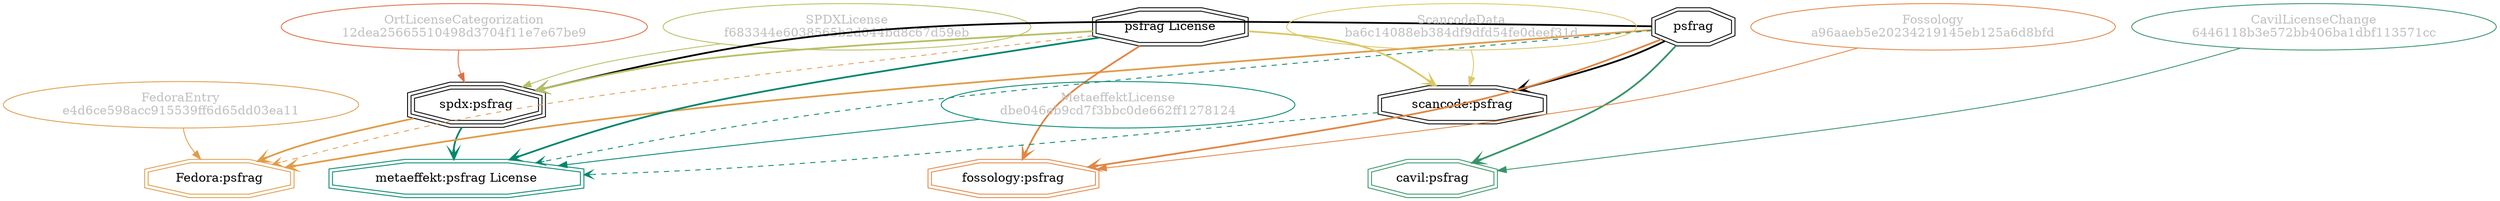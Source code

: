 strict digraph {
    node [shape=box];
    graph [splines=curved];
    4728 [label="SPDXLicense\nf683344e6038565b2d044bd8c67d59eb"
         ,fontcolor=gray
         ,color="#b8bf62"
         ,fillcolor="beige;1"
         ,shape=ellipse];
    4729 [label="spdx:psfrag"
         ,shape=tripleoctagon];
    4730 [label=psfrag
         ,shape=doubleoctagon];
    4731 [label="psfrag License"
         ,shape=doubleoctagon];
    8595 [label="FedoraEntry\ne4d6ce598acc915539ff6d65dd03ea11"
         ,fontcolor=gray
         ,color="#e09d4b"
         ,fillcolor="beige;1"
         ,shape=ellipse];
    8596 [label="Fedora:psfrag"
         ,color="#e09d4b"
         ,shape=doubleoctagon];
    22483 [label="ScancodeData\nba6c14088eb384df9dfd54fe0deef31d"
          ,fontcolor=gray
          ,color="#dac767"
          ,fillcolor="beige;1"
          ,shape=ellipse];
    22484 [label="scancode:psfrag"
          ,shape=doubleoctagon];
    28057 [label="Fossology\na96aaeb5e20234219145eb125a6d8bfd"
          ,fontcolor=gray
          ,color="#e18745"
          ,fillcolor="beige;1"
          ,shape=ellipse];
    28058 [label="fossology:psfrag"
          ,color="#e18745"
          ,shape=doubleoctagon];
    35309 [label="OrtLicenseCategorization\n12dea25665510498d3704f11e7e67be9"
          ,fontcolor=gray
          ,color="#e06f45"
          ,fillcolor="beige;1"
          ,shape=ellipse];
    37414 [label="CavilLicenseChange\n6446118b3e572bb406ba1dbf113571cc"
          ,fontcolor=gray
          ,color="#379469"
          ,fillcolor="beige;1"
          ,shape=ellipse];
    37415 [label="cavil:psfrag"
          ,color="#379469"
          ,shape=doubleoctagon];
    47038 [label="MetaeffektLicense\ndbe046eb9cd7f3bbc0de662ff1278124"
          ,fontcolor=gray
          ,color="#00876c"
          ,fillcolor="beige;1"
          ,shape=ellipse];
    47039 [label="metaeffekt:psfrag License"
          ,color="#00876c"
          ,shape=doubleoctagon];
    4728 -> 4729 [weight=0.5
                 ,color="#b8bf62"];
    4729 -> 8596 [style=bold
                 ,arrowhead=vee
                 ,weight=0.7
                 ,color="#e09d4b"];
    4729 -> 47039 [style=bold
                  ,arrowhead=vee
                  ,weight=0.7
                  ,color="#00876c"];
    4730 -> 4729 [style=bold
                 ,arrowhead=vee
                 ,weight=0.7];
    4730 -> 8596 [style=bold
                 ,arrowhead=vee
                 ,weight=0.7
                 ,color="#e09d4b"];
    4730 -> 8596 [style=bold
                 ,arrowhead=vee
                 ,weight=0.7
                 ,color="#e09d4b"];
    4730 -> 22484 [style=bold
                  ,arrowhead=vee
                  ,weight=0.7];
    4730 -> 28058 [style=bold
                  ,arrowhead=vee
                  ,weight=0.7
                  ,color="#e18745"];
    4730 -> 37415 [style=bold
                  ,arrowhead=vee
                  ,weight=0.7
                  ,color="#379469"];
    4730 -> 37415 [style=bold
                  ,arrowhead=vee
                  ,weight=0.7
                  ,color="#379469"];
    4730 -> 47039 [style=dashed
                  ,arrowhead=vee
                  ,weight=0.5
                  ,color="#00876c"];
    4731 -> 4729 [style=bold
                 ,arrowhead=vee
                 ,weight=0.7
                 ,color="#b8bf62"];
    4731 -> 8596 [style=dashed
                 ,arrowhead=vee
                 ,weight=0.5
                 ,color="#e09d4b"];
    4731 -> 22484 [style=bold
                  ,arrowhead=vee
                  ,weight=0.7
                  ,color="#dac767"];
    4731 -> 28058 [style=bold
                  ,arrowhead=vee
                  ,weight=0.7
                  ,color="#e18745"];
    4731 -> 47039 [style=bold
                  ,arrowhead=vee
                  ,weight=0.7
                  ,color="#00876c"];
    4731 -> 47039 [style=bold
                  ,arrowhead=vee
                  ,weight=0.7
                  ,color="#00876c"];
    8595 -> 8596 [weight=0.5
                 ,color="#e09d4b"];
    22483 -> 22484 [weight=0.5
                   ,color="#dac767"];
    22484 -> 47039 [style=dashed
                   ,arrowhead=vee
                   ,weight=0.5
                   ,color="#00876c"];
    28057 -> 28058 [weight=0.5
                   ,color="#e18745"];
    35309 -> 4729 [weight=0.5
                  ,color="#e06f45"];
    37414 -> 37415 [weight=0.5
                   ,color="#379469"];
    47038 -> 47039 [weight=0.5
                   ,color="#00876c"];
}
